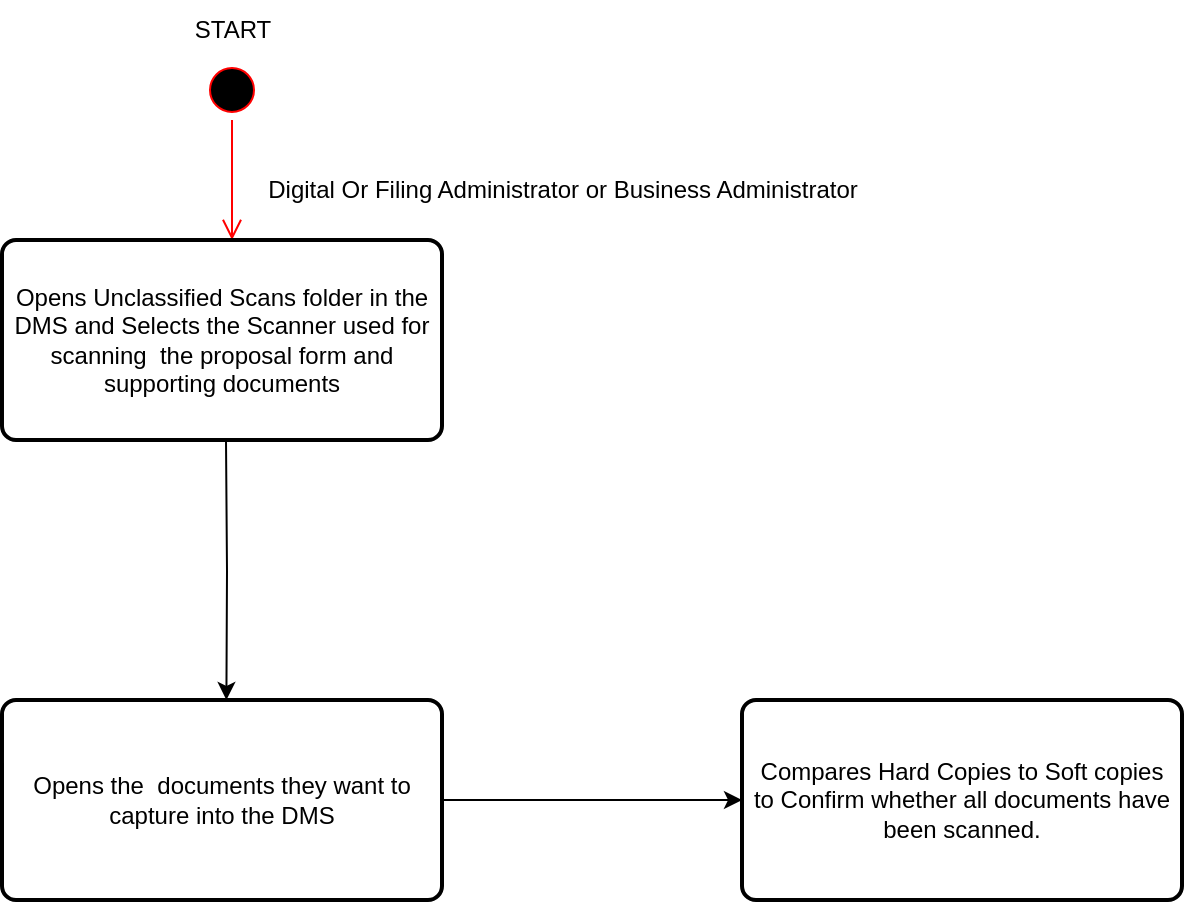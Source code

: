 <mxfile version="24.7.12">
  <diagram name="Page-1" id="as_nq-n-DWCYD5p-W_CB">
    <mxGraphModel dx="1509" dy="777" grid="1" gridSize="10" guides="1" tooltips="1" connect="1" arrows="1" fold="1" page="1" pageScale="1" pageWidth="3300" pageHeight="4681" math="0" shadow="0">
      <root>
        <mxCell id="0" />
        <mxCell id="1" parent="0" />
        <mxCell id="Ow2IpyKAjDjnXuldgJKP-1" value="" style="ellipse;html=1;shape=startState;fillColor=#000000;strokeColor=#ff0000;" vertex="1" parent="1">
          <mxGeometry x="970" y="250" width="30" height="30" as="geometry" />
        </mxCell>
        <mxCell id="Ow2IpyKAjDjnXuldgJKP-2" value="" style="edgeStyle=orthogonalEdgeStyle;html=1;verticalAlign=bottom;endArrow=open;endSize=8;strokeColor=#ff0000;rounded=0;" edge="1" source="Ow2IpyKAjDjnXuldgJKP-1" parent="1">
          <mxGeometry relative="1" as="geometry">
            <mxPoint x="985" y="340" as="targetPoint" />
          </mxGeometry>
        </mxCell>
        <mxCell id="Ow2IpyKAjDjnXuldgJKP-3" value="START" style="text;html=1;align=center;verticalAlign=middle;resizable=0;points=[];autosize=1;strokeColor=none;fillColor=none;" vertex="1" parent="1">
          <mxGeometry x="955" y="220" width="60" height="30" as="geometry" />
        </mxCell>
        <mxCell id="Ow2IpyKAjDjnXuldgJKP-6" style="edgeStyle=orthogonalEdgeStyle;rounded=0;orthogonalLoop=1;jettySize=auto;html=1;exitX=0.5;exitY=1;exitDx=0;exitDy=0;" edge="1" parent="1">
          <mxGeometry relative="1" as="geometry">
            <mxPoint x="982.2" y="570" as="targetPoint" />
            <mxPoint x="982" y="440" as="sourcePoint" />
          </mxGeometry>
        </mxCell>
        <mxCell id="Ow2IpyKAjDjnXuldgJKP-4" value="Opens Unclassified Scans folder in the DMS and Selects the Scanner used for scanning&amp;nbsp; the proposal form and supporting documents" style="rounded=1;whiteSpace=wrap;html=1;absoluteArcSize=1;arcSize=14;strokeWidth=2;" vertex="1" parent="1">
          <mxGeometry x="870" y="340" width="220" height="100" as="geometry" />
        </mxCell>
        <mxCell id="Ow2IpyKAjDjnXuldgJKP-5" value="Digital Or Filing Administrator or Business Administrator" style="text;html=1;align=center;verticalAlign=middle;resizable=0;points=[];autosize=1;strokeColor=none;fillColor=none;" vertex="1" parent="1">
          <mxGeometry x="990" y="300" width="320" height="30" as="geometry" />
        </mxCell>
        <mxCell id="Ow2IpyKAjDjnXuldgJKP-9" style="edgeStyle=orthogonalEdgeStyle;rounded=0;orthogonalLoop=1;jettySize=auto;html=1;exitX=1;exitY=0.5;exitDx=0;exitDy=0;entryX=0;entryY=0.5;entryDx=0;entryDy=0;" edge="1" parent="1" source="Ow2IpyKAjDjnXuldgJKP-7" target="Ow2IpyKAjDjnXuldgJKP-8">
          <mxGeometry relative="1" as="geometry" />
        </mxCell>
        <mxCell id="Ow2IpyKAjDjnXuldgJKP-7" value="Opens the&amp;nbsp; documents they want to capture into the DMS" style="rounded=1;whiteSpace=wrap;html=1;absoluteArcSize=1;arcSize=14;strokeWidth=2;" vertex="1" parent="1">
          <mxGeometry x="870" y="570" width="220" height="100" as="geometry" />
        </mxCell>
        <mxCell id="Ow2IpyKAjDjnXuldgJKP-8" value="Compares Hard Copies to Soft copies&lt;br&gt;to Confirm whether all documents have been scanned." style="rounded=1;whiteSpace=wrap;html=1;absoluteArcSize=1;arcSize=14;strokeWidth=2;" vertex="1" parent="1">
          <mxGeometry x="1240" y="570" width="220" height="100" as="geometry" />
        </mxCell>
      </root>
    </mxGraphModel>
  </diagram>
</mxfile>
